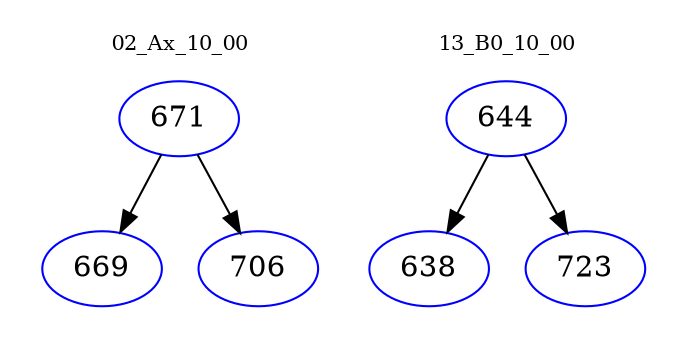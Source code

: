 digraph{
subgraph cluster_0 {
color = white
label = "02_Ax_10_00";
fontsize=10;
T0_671 [label="671", color="blue"]
T0_671 -> T0_669 [color="black"]
T0_669 [label="669", color="blue"]
T0_671 -> T0_706 [color="black"]
T0_706 [label="706", color="blue"]
}
subgraph cluster_1 {
color = white
label = "13_B0_10_00";
fontsize=10;
T1_644 [label="644", color="blue"]
T1_644 -> T1_638 [color="black"]
T1_638 [label="638", color="blue"]
T1_644 -> T1_723 [color="black"]
T1_723 [label="723", color="blue"]
}
}
